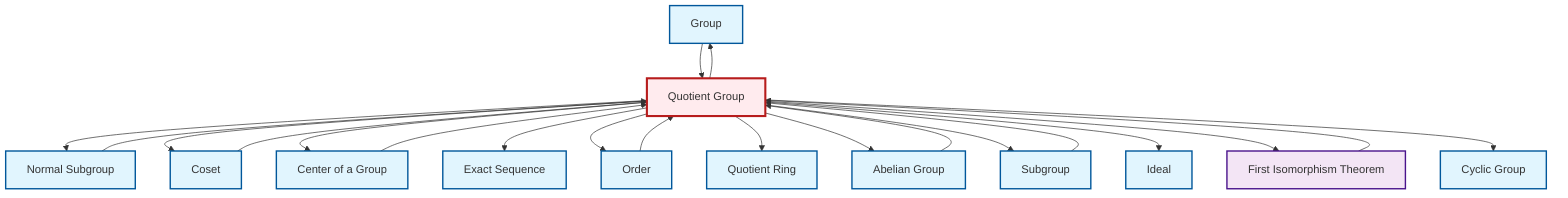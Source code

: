 graph TD
    classDef definition fill:#e1f5fe,stroke:#01579b,stroke-width:2px
    classDef theorem fill:#f3e5f5,stroke:#4a148c,stroke-width:2px
    classDef axiom fill:#fff3e0,stroke:#e65100,stroke-width:2px
    classDef example fill:#e8f5e9,stroke:#1b5e20,stroke-width:2px
    classDef current fill:#ffebee,stroke:#b71c1c,stroke-width:3px
    def-group["Group"]:::definition
    def-subgroup["Subgroup"]:::definition
    def-cyclic-group["Cyclic Group"]:::definition
    def-coset["Coset"]:::definition
    def-normal-subgroup["Normal Subgroup"]:::definition
    def-order["Order"]:::definition
    def-exact-sequence["Exact Sequence"]:::definition
    def-ideal["Ideal"]:::definition
    thm-first-isomorphism["First Isomorphism Theorem"]:::theorem
    def-center-of-group["Center of a Group"]:::definition
    def-abelian-group["Abelian Group"]:::definition
    def-quotient-group["Quotient Group"]:::definition
    def-quotient-ring["Quotient Ring"]:::definition
    thm-first-isomorphism --> def-quotient-group
    def-quotient-group --> def-normal-subgroup
    def-quotient-group --> def-coset
    def-quotient-group --> def-group
    def-group --> def-quotient-group
    def-normal-subgroup --> def-quotient-group
    def-subgroup --> def-quotient-group
    def-center-of-group --> def-quotient-group
    def-quotient-group --> def-center-of-group
    def-order --> def-quotient-group
    def-quotient-group --> def-exact-sequence
    def-quotient-group --> def-order
    def-quotient-group --> def-quotient-ring
    def-quotient-group --> def-abelian-group
    def-quotient-group --> def-subgroup
    def-quotient-group --> def-ideal
    def-quotient-group --> thm-first-isomorphism
    def-coset --> def-quotient-group
    def-quotient-group --> def-cyclic-group
    def-abelian-group --> def-quotient-group
    class def-quotient-group current
